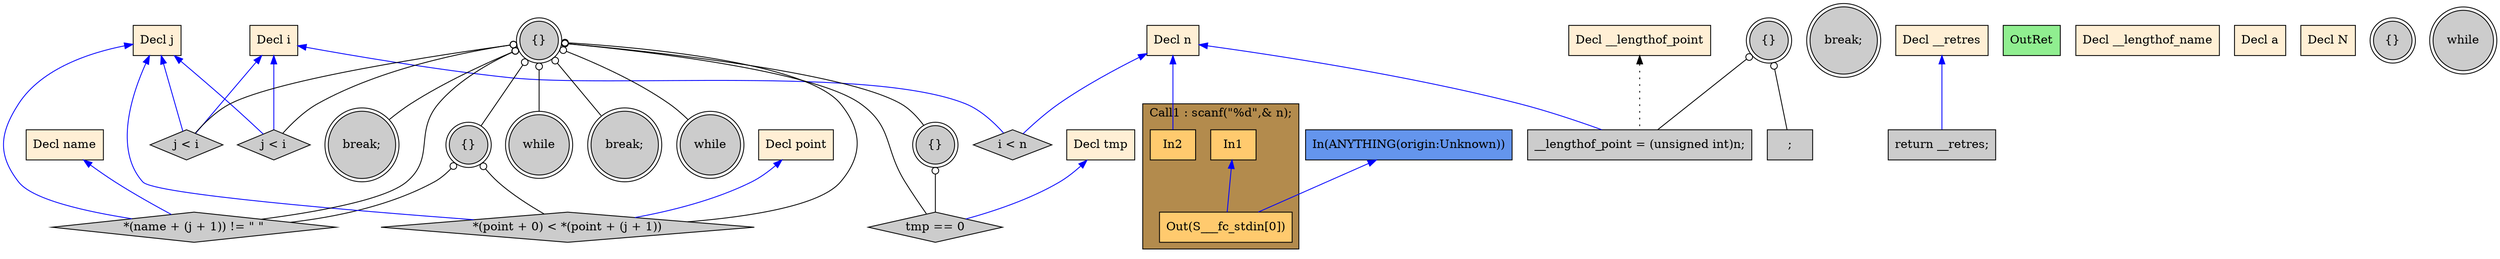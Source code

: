 digraph G {
  rankdir=TB;
  node [style="filled", ];
  32 [label="{}", fillcolor="#CCCCCC", shape=doublecircle, ];
  33 [label="*(point + 0) < *(point + (j + 1))", fillcolor="#CCCCCC",
      shape=diamond, ];
  34 [label="*(name + (j + 1)) != \" \"", fillcolor="#CCCCCC", shape=diamond, ];
  2 [label="Decl n", fillcolor="#FFEFD5", shape=box, ];
  35 [label="break;", fillcolor="#CCCCCC", shape=doublecircle, ];
  3 [label="Decl i", fillcolor="#FFEFD5", shape=box, ];
  36 [label="return __retres;", fillcolor="#CCCCCC", shape=box, ];
  4 [label="Decl j", fillcolor="#FFEFD5", shape=box, ];
  37 [label="OutRet", fillcolor="#90EE90", shape=box, ];
  5 [label="Decl point", fillcolor="#FFEFD5", shape=box, ];
  38 [label="In(ANYTHING(origin:Unknown))", fillcolor="#6495ED", shape=box, ];
  6 [label="Decl __lengthof_point", fillcolor="#FFEFD5", shape=box, ];
  7 [label="Decl name", fillcolor="#FFEFD5", shape=box, ];
  8 [label="Decl __lengthof_name", fillcolor="#FFEFD5", shape=box, ];
  9 [label="Decl a", fillcolor="#FFEFD5", shape=box, ];
  10 [label="Decl N", fillcolor="#FFEFD5", shape=box, ];
  11 [label="Decl tmp", fillcolor="#FFEFD5", shape=box, ];
  12 [label="Decl __retres", fillcolor="#FFEFD5", shape=box, ];
  14 [label="In1", fillcolor="#FFCA6E", shape=box, ];
  15 [label="In2", fillcolor="#FFCA6E", shape=box, ];
  16 [label="Out(S___fc_stdin[0])", fillcolor="#FFCA6E", shape=box, ];
  17 [label="{}", fillcolor="#CCCCCC", shape=doublecircle, ];
  18 [label=";", fillcolor="#CCCCCC", shape=box, ];
  19 [label="__lengthof_point = (unsigned int)n;", fillcolor="#CCCCCC",
      shape=box, ];
  20 [label="{}", fillcolor="#CCCCCC", shape=doublecircle, ];
  21 [label="while", fillcolor="#CCCCCC", shape=doublecircle, ];
  22 [label="i < n", fillcolor="#CCCCCC", shape=diamond, ];
  23 [label="{}", fillcolor="#CCCCCC", shape=doublecircle, ];
  24 [label="while", fillcolor="#CCCCCC", shape=doublecircle, ];
  25 [label="j < i", fillcolor="#CCCCCC", shape=diamond, ];
  26 [label="break;", fillcolor="#CCCCCC", shape=doublecircle, ];
  27 [label="{}", fillcolor="#CCCCCC", shape=doublecircle, ];
  28 [label="tmp == 0", fillcolor="#CCCCCC", shape=diamond, ];
  29 [label="while", fillcolor="#CCCCCC", shape=doublecircle, ];
  30 [label="j < i", fillcolor="#CCCCCC", shape=diamond, ];
  31 [label="break;", fillcolor="#CCCCCC", shape=doublecircle, ];
  
  subgraph cluster_Call1 { label="Call1 : scanf(\"%d\",& n);";
                           fillcolor="#B38B4D"; style="filled"; 16;15;14;
     };
  
  edge [dir=back, ];
  23 -> 32 [color="#000000", arrowtail=odot, ];
  4 -> 33 [color="#0000FF", ];
  5 -> 33 [color="#0000FF", ];
  23 -> 33 [color="#000000", arrowtail=odot, ];
  32 -> 33 [color="#000000", arrowtail=odot, ];
  4 -> 34 [color="#0000FF", ];
  7 -> 34 [color="#0000FF", ];
  23 -> 34 [color="#000000", arrowtail=odot, ];
  32 -> 34 [color="#000000", arrowtail=odot, ];
  12 -> 36 [color="#0000FF", ];
  2 -> 15 [color="#0000FF", ];
  14 -> 16 [color="#0000FF", ];
  38 -> 16 [color="#0000FF", ];
  17 -> 18 [color="#000000", arrowtail=odot, ];
  2 -> 19 [color="#0000FF", ];
  6 -> 19 [color="#000000", style="dotted", ];
  17 -> 19 [color="#000000", arrowtail=odot, ];
  2 -> 22 [color="#0000FF", ];
  3 -> 22 [color="#0000FF", ];
  23 -> 24 [color="#000000", arrowtail=odot, ];
  3 -> 25 [color="#0000FF", ];
  4 -> 25 [color="#0000FF", ];
  23 -> 25 [color="#000000", arrowtail=odot, ];
  23 -> 26 [color="#000000", arrowtail=odot, ];
  23 -> 27 [color="#000000", arrowtail=odot, ];
  11 -> 28 [color="#0000FF", ];
  23 -> 28 [color="#000000", arrowtail=odot, ];
  27 -> 28 [color="#000000", arrowtail=odot, ];
  23 -> 29 [color="#000000", arrowtail=odot, ];
  3 -> 30 [color="#0000FF", ];
  4 -> 30 [color="#0000FF", ];
  23 -> 30 [color="#000000", arrowtail=odot, ];
  23 -> 31 [color="#000000", arrowtail=odot, ];
  
  }